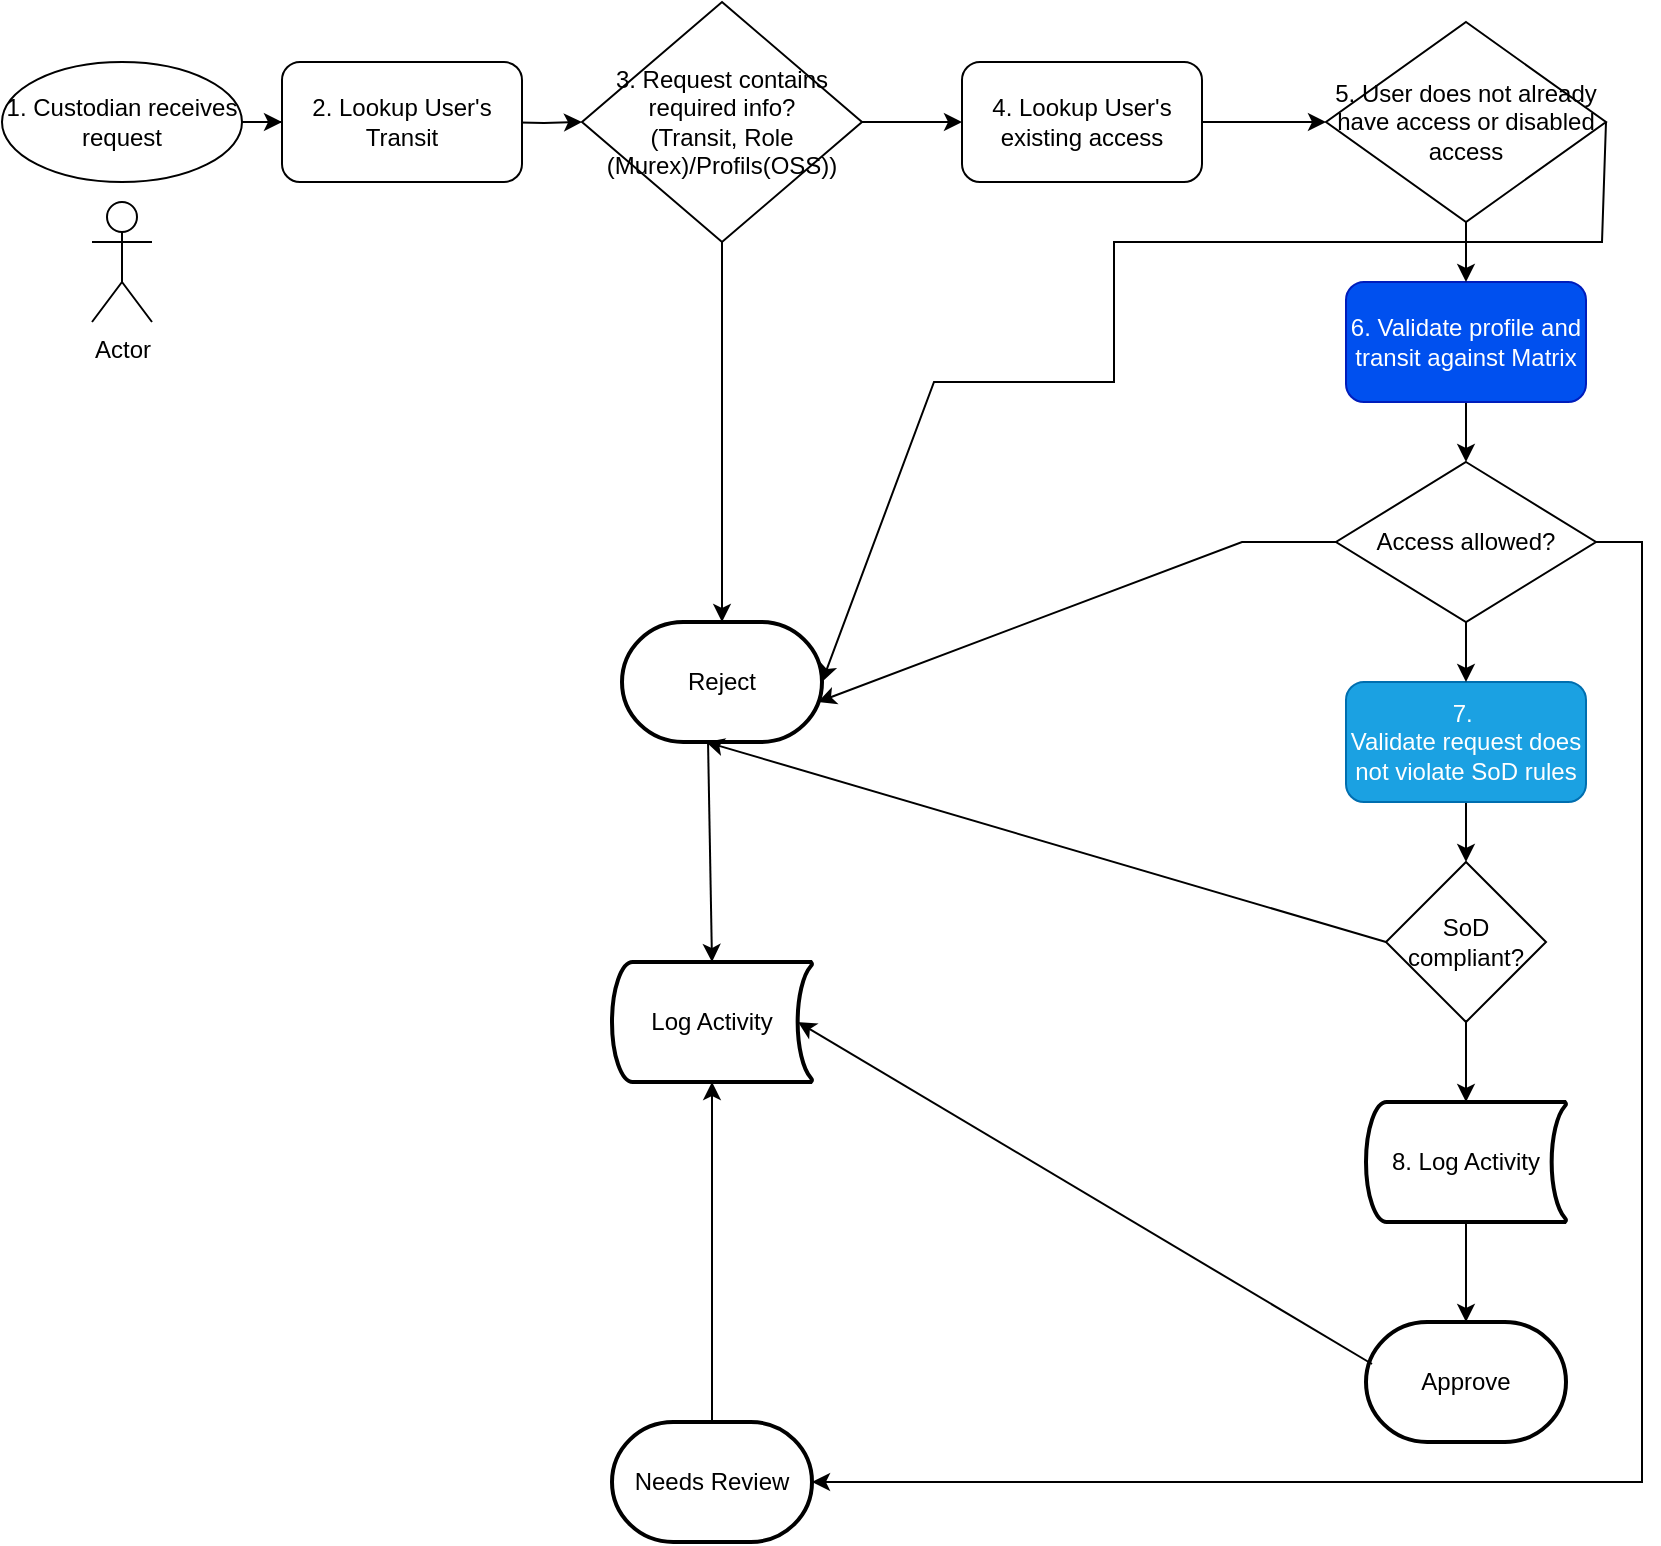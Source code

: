 <mxfile version="28.1.2" pages="3">
  <diagram name="Page-1" id="SLu7DXVCthIox0x1R9XY">
    <mxGraphModel dx="1426" dy="802" grid="1" gridSize="10" guides="1" tooltips="1" connect="1" arrows="1" fold="1" page="1" pageScale="1" pageWidth="850" pageHeight="1100" math="0" shadow="0">
      <root>
        <mxCell id="0" />
        <mxCell id="1" parent="0" />
        <mxCell id="9U3W19fiR-UsPEiCzLRF-3" value="" style="edgeStyle=orthogonalEdgeStyle;rounded=0;orthogonalLoop=1;jettySize=auto;html=1;" parent="1" edge="1">
          <mxGeometry relative="1" as="geometry">
            <mxPoint x="130" y="110" as="sourcePoint" />
            <mxPoint x="190" y="110" as="targetPoint" />
          </mxGeometry>
        </mxCell>
        <mxCell id="QLk6kvNGUpyDc85TiMKw-9" value="" style="edgeStyle=orthogonalEdgeStyle;rounded=0;orthogonalLoop=1;jettySize=auto;html=1;" parent="1" source="9U3W19fiR-UsPEiCzLRF-8" target="QLk6kvNGUpyDc85TiMKw-7" edge="1">
          <mxGeometry relative="1" as="geometry" />
        </mxCell>
        <mxCell id="9U3W19fiR-UsPEiCzLRF-8" value="6. Validate profile and transit against Matrix" style="rounded=1;whiteSpace=wrap;html=1;fillColor=#0050ef;fontColor=#ffffff;strokeColor=#001DBC;" parent="1" vertex="1">
          <mxGeometry x="692" y="190" width="120" height="60" as="geometry" />
        </mxCell>
        <mxCell id="QLk6kvNGUpyDc85TiMKw-17" value="" style="edgeStyle=orthogonalEdgeStyle;rounded=0;orthogonalLoop=1;jettySize=auto;html=1;" parent="1" source="9U3W19fiR-UsPEiCzLRF-10" target="QLk6kvNGUpyDc85TiMKw-11" edge="1">
          <mxGeometry relative="1" as="geometry" />
        </mxCell>
        <mxCell id="9U3W19fiR-UsPEiCzLRF-10" value="7.&amp;nbsp;&lt;div&gt;Validate request does not violate SoD rules&lt;/div&gt;" style="rounded=1;whiteSpace=wrap;html=1;fillColor=#1ba1e2;fontColor=#ffffff;strokeColor=#006EAF;" parent="1" vertex="1">
          <mxGeometry x="692" y="390" width="120" height="60" as="geometry" />
        </mxCell>
        <mxCell id="qO1o0pPvWQCzSCbj-b3q-14" value="" style="edgeStyle=orthogonalEdgeStyle;rounded=0;orthogonalLoop=1;jettySize=auto;html=1;" edge="1" parent="1" source="QLk6kvNGUpyDc85TiMKw-1" target="qO1o0pPvWQCzSCbj-b3q-13">
          <mxGeometry relative="1" as="geometry" />
        </mxCell>
        <mxCell id="QLk6kvNGUpyDc85TiMKw-1" value="1. Custodian receives request" style="ellipse;whiteSpace=wrap;html=1;" parent="1" vertex="1">
          <mxGeometry x="20" y="80" width="120" height="60" as="geometry" />
        </mxCell>
        <mxCell id="QLk6kvNGUpyDc85TiMKw-4" value="" style="edgeStyle=orthogonalEdgeStyle;rounded=0;orthogonalLoop=1;jettySize=auto;html=1;" parent="1" target="QLk6kvNGUpyDc85TiMKw-3" edge="1">
          <mxGeometry relative="1" as="geometry">
            <mxPoint x="270" y="110" as="sourcePoint" />
          </mxGeometry>
        </mxCell>
        <mxCell id="QLk6kvNGUpyDc85TiMKw-6" value="" style="edgeStyle=orthogonalEdgeStyle;rounded=0;orthogonalLoop=1;jettySize=auto;html=1;" parent="1" source="qO1o0pPvWQCzSCbj-b3q-15" target="QLk6kvNGUpyDc85TiMKw-5" edge="1">
          <mxGeometry relative="1" as="geometry" />
        </mxCell>
        <mxCell id="QLk6kvNGUpyDc85TiMKw-3" value="&lt;div&gt;3. Request contains required info?&lt;/div&gt;&lt;div&gt;(Transit, Role (Murex)/Profils(OSS))&lt;/div&gt;" style="rhombus;whiteSpace=wrap;html=1;" parent="1" vertex="1">
          <mxGeometry x="310" y="50" width="140" height="120" as="geometry" />
        </mxCell>
        <mxCell id="QLk6kvNGUpyDc85TiMKw-8" value="" style="edgeStyle=orthogonalEdgeStyle;rounded=0;orthogonalLoop=1;jettySize=auto;html=1;" parent="1" source="QLk6kvNGUpyDc85TiMKw-5" target="9U3W19fiR-UsPEiCzLRF-8" edge="1">
          <mxGeometry relative="1" as="geometry" />
        </mxCell>
        <mxCell id="QLk6kvNGUpyDc85TiMKw-5" value="&lt;div&gt;5. User does not already have access or disabled access&lt;/div&gt;" style="rhombus;whiteSpace=wrap;html=1;" parent="1" vertex="1">
          <mxGeometry x="682" y="60" width="140" height="100" as="geometry" />
        </mxCell>
        <mxCell id="QLk6kvNGUpyDc85TiMKw-10" value="" style="edgeStyle=orthogonalEdgeStyle;rounded=0;orthogonalLoop=1;jettySize=auto;html=1;" parent="1" source="QLk6kvNGUpyDc85TiMKw-7" target="9U3W19fiR-UsPEiCzLRF-10" edge="1">
          <mxGeometry relative="1" as="geometry" />
        </mxCell>
        <mxCell id="QLk6kvNGUpyDc85TiMKw-7" value="Access allowed?" style="rhombus;whiteSpace=wrap;html=1;" parent="1" vertex="1">
          <mxGeometry x="687" y="280" width="130" height="80" as="geometry" />
        </mxCell>
        <mxCell id="qO1o0pPvWQCzSCbj-b3q-2" value="" style="edgeStyle=orthogonalEdgeStyle;rounded=0;orthogonalLoop=1;jettySize=auto;html=1;" edge="1" parent="1" source="QLk6kvNGUpyDc85TiMKw-11" target="_ej89qJS1zoX2ZwEoIMe-3">
          <mxGeometry relative="1" as="geometry">
            <Array as="points">
              <mxPoint x="752" y="640" />
            </Array>
          </mxGeometry>
        </mxCell>
        <mxCell id="QLk6kvNGUpyDc85TiMKw-11" value="SoD compliant?" style="rhombus;whiteSpace=wrap;html=1;" parent="1" vertex="1">
          <mxGeometry x="712" y="480" width="80" height="80" as="geometry" />
        </mxCell>
        <mxCell id="QLk6kvNGUpyDc85TiMKw-15" value="Actor" style="shape=umlActor;verticalLabelPosition=bottom;verticalAlign=top;html=1;outlineConnect=0;" parent="1" vertex="1">
          <mxGeometry x="65" y="150" width="30" height="60" as="geometry" />
        </mxCell>
        <mxCell id="qO1o0pPvWQCzSCbj-b3q-3" value="" style="edgeStyle=orthogonalEdgeStyle;rounded=0;orthogonalLoop=1;jettySize=auto;html=1;" edge="1" parent="1" source="_ej89qJS1zoX2ZwEoIMe-3" target="_ej89qJS1zoX2ZwEoIMe-4">
          <mxGeometry relative="1" as="geometry" />
        </mxCell>
        <mxCell id="_ej89qJS1zoX2ZwEoIMe-3" value="8. Log Activity" style="strokeWidth=2;html=1;shape=mxgraph.flowchart.stored_data;whiteSpace=wrap;" vertex="1" parent="1">
          <mxGeometry x="702" y="600" width="100" height="60" as="geometry" />
        </mxCell>
        <mxCell id="_ej89qJS1zoX2ZwEoIMe-4" value="Approve" style="strokeWidth=2;html=1;shape=mxgraph.flowchart.terminator;whiteSpace=wrap;" vertex="1" parent="1">
          <mxGeometry x="702" y="710" width="100" height="60" as="geometry" />
        </mxCell>
        <mxCell id="qO1o0pPvWQCzSCbj-b3q-4" value="Log Activity" style="strokeWidth=2;html=1;shape=mxgraph.flowchart.stored_data;whiteSpace=wrap;" vertex="1" parent="1">
          <mxGeometry x="325" y="530" width="100" height="60" as="geometry" />
        </mxCell>
        <mxCell id="qO1o0pPvWQCzSCbj-b3q-9" value="" style="endArrow=classic;html=1;rounded=0;exitX=1;exitY=0.5;exitDx=0;exitDy=0;entryX=1;entryY=0.5;entryDx=0;entryDy=0;entryPerimeter=0;" edge="1" parent="1" source="QLk6kvNGUpyDc85TiMKw-5" target="qO1o0pPvWQCzSCbj-b3q-5">
          <mxGeometry width="50" height="50" relative="1" as="geometry">
            <mxPoint x="576" y="160" as="sourcePoint" />
            <mxPoint x="486" y="380" as="targetPoint" />
            <Array as="points">
              <mxPoint x="820" y="170" />
              <mxPoint x="576" y="170" />
              <mxPoint x="576" y="240" />
              <mxPoint x="486" y="240" />
            </Array>
          </mxGeometry>
        </mxCell>
        <mxCell id="qO1o0pPvWQCzSCbj-b3q-11" value="" style="endArrow=classic;html=1;rounded=0;exitX=0;exitY=0.5;exitDx=0;exitDy=0;entryX=0.98;entryY=0.667;entryDx=0;entryDy=0;entryPerimeter=0;" edge="1" parent="1" source="QLk6kvNGUpyDc85TiMKw-7" target="qO1o0pPvWQCzSCbj-b3q-5">
          <mxGeometry width="50" height="50" relative="1" as="geometry">
            <mxPoint x="630" y="240" as="sourcePoint" />
            <mxPoint x="680" y="190" as="targetPoint" />
            <Array as="points">
              <mxPoint x="640" y="320" />
            </Array>
          </mxGeometry>
        </mxCell>
        <mxCell id="qO1o0pPvWQCzSCbj-b3q-13" value="2. Lookup User&#39;s Transit" style="rounded=1;whiteSpace=wrap;html=1;" vertex="1" parent="1">
          <mxGeometry x="160" y="80" width="120" height="60" as="geometry" />
        </mxCell>
        <mxCell id="qO1o0pPvWQCzSCbj-b3q-16" value="" style="edgeStyle=orthogonalEdgeStyle;rounded=0;orthogonalLoop=1;jettySize=auto;html=1;" edge="1" parent="1" source="QLk6kvNGUpyDc85TiMKw-3" target="qO1o0pPvWQCzSCbj-b3q-15">
          <mxGeometry relative="1" as="geometry">
            <mxPoint x="450" y="110" as="sourcePoint" />
            <mxPoint x="682" y="110" as="targetPoint" />
          </mxGeometry>
        </mxCell>
        <mxCell id="qO1o0pPvWQCzSCbj-b3q-15" value="4. Lookup User&#39;s existing access" style="rounded=1;whiteSpace=wrap;html=1;" vertex="1" parent="1">
          <mxGeometry x="500" y="80" width="120" height="60" as="geometry" />
        </mxCell>
        <mxCell id="1o_zKX_MO_ac6jL-dV2j-2" value="Needs Review" style="strokeWidth=2;html=1;shape=mxgraph.flowchart.terminator;whiteSpace=wrap;" vertex="1" parent="1">
          <mxGeometry x="325" y="760" width="100" height="60" as="geometry" />
        </mxCell>
        <mxCell id="1o_zKX_MO_ac6jL-dV2j-4" value="" style="endArrow=classic;html=1;rounded=0;exitX=1;exitY=0.5;exitDx=0;exitDy=0;entryX=1;entryY=0.5;entryDx=0;entryDy=0;entryPerimeter=0;" edge="1" parent="1" source="QLk6kvNGUpyDc85TiMKw-7" target="1o_zKX_MO_ac6jL-dV2j-2">
          <mxGeometry width="50" height="50" relative="1" as="geometry">
            <mxPoint x="550" y="470" as="sourcePoint" />
            <mxPoint x="528" y="790" as="targetPoint" />
            <Array as="points">
              <mxPoint x="840" y="320" />
              <mxPoint x="840" y="790" />
            </Array>
          </mxGeometry>
        </mxCell>
        <mxCell id="qO1o0pPvWQCzSCbj-b3q-5" value="&lt;div&gt;Reject&lt;/div&gt;" style="strokeWidth=2;html=1;shape=mxgraph.flowchart.terminator;whiteSpace=wrap;" vertex="1" parent="1">
          <mxGeometry x="330" y="360" width="100" height="60" as="geometry" />
        </mxCell>
        <mxCell id="1o_zKX_MO_ac6jL-dV2j-7" value="" style="endArrow=classic;html=1;rounded=0;exitX=0.5;exitY=1;exitDx=0;exitDy=0;" edge="1" parent="1" source="QLk6kvNGUpyDc85TiMKw-3" target="qO1o0pPvWQCzSCbj-b3q-5">
          <mxGeometry width="50" height="50" relative="1" as="geometry">
            <mxPoint x="550" y="490" as="sourcePoint" />
            <mxPoint x="600" y="440" as="targetPoint" />
            <Array as="points" />
          </mxGeometry>
        </mxCell>
        <mxCell id="1o_zKX_MO_ac6jL-dV2j-8" value="" style="endArrow=classic;html=1;rounded=0;exitX=0;exitY=0.5;exitDx=0;exitDy=0;entryX=0.42;entryY=1;entryDx=0;entryDy=0;entryPerimeter=0;" edge="1" parent="1" source="QLk6kvNGUpyDc85TiMKw-11" target="qO1o0pPvWQCzSCbj-b3q-5">
          <mxGeometry width="50" height="50" relative="1" as="geometry">
            <mxPoint x="550" y="490" as="sourcePoint" />
            <mxPoint x="600" y="440" as="targetPoint" />
          </mxGeometry>
        </mxCell>
        <mxCell id="1o_zKX_MO_ac6jL-dV2j-9" value="" style="endArrow=classic;html=1;rounded=0;exitX=0.43;exitY=0.983;exitDx=0;exitDy=0;exitPerimeter=0;entryX=0.5;entryY=0;entryDx=0;entryDy=0;entryPerimeter=0;" edge="1" parent="1" source="qO1o0pPvWQCzSCbj-b3q-5" target="qO1o0pPvWQCzSCbj-b3q-4">
          <mxGeometry width="50" height="50" relative="1" as="geometry">
            <mxPoint x="550" y="490" as="sourcePoint" />
            <mxPoint x="600" y="440" as="targetPoint" />
          </mxGeometry>
        </mxCell>
        <mxCell id="1o_zKX_MO_ac6jL-dV2j-10" value="" style="endArrow=classic;html=1;rounded=0;exitX=0.5;exitY=0;exitDx=0;exitDy=0;exitPerimeter=0;entryX=0.5;entryY=1;entryDx=0;entryDy=0;entryPerimeter=0;" edge="1" parent="1" source="1o_zKX_MO_ac6jL-dV2j-2" target="qO1o0pPvWQCzSCbj-b3q-4">
          <mxGeometry width="50" height="50" relative="1" as="geometry">
            <mxPoint x="540" y="520" as="sourcePoint" />
            <mxPoint x="600" y="440" as="targetPoint" />
          </mxGeometry>
        </mxCell>
        <mxCell id="1o_zKX_MO_ac6jL-dV2j-11" value="" style="endArrow=classic;html=1;rounded=0;exitX=0.03;exitY=0.35;exitDx=0;exitDy=0;exitPerimeter=0;entryX=0.93;entryY=0.5;entryDx=0;entryDy=0;entryPerimeter=0;" edge="1" parent="1" source="_ej89qJS1zoX2ZwEoIMe-4" target="qO1o0pPvWQCzSCbj-b3q-4">
          <mxGeometry width="50" height="50" relative="1" as="geometry">
            <mxPoint x="550" y="490" as="sourcePoint" />
            <mxPoint x="600" y="440" as="targetPoint" />
          </mxGeometry>
        </mxCell>
      </root>
    </mxGraphModel>
  </diagram>
  <diagram id="JQJtrtzLH4kyBFDLfcLH" name="Page-2">
    <mxGraphModel dx="1426" dy="802" grid="1" gridSize="10" guides="1" tooltips="1" connect="1" arrows="1" fold="1" page="1" pageScale="1" pageWidth="850" pageHeight="1100" math="0" shadow="0">
      <root>
        <mxCell id="0" />
        <mxCell id="1" parent="0" />
      </root>
    </mxGraphModel>
  </diagram>
  <diagram id="uh4f2c5DlTu-AB6Bqlpe" name="Page-3">
    <mxGraphModel grid="1" page="1" gridSize="10" guides="1" tooltips="1" connect="1" arrows="1" fold="1" pageScale="1" pageWidth="850" pageHeight="1100" math="0" shadow="0">
      <root>
        <mxCell id="0" />
        <mxCell id="1" parent="0" />
        <mxCell id="0F7NTiPgnS7VSmyrqQKM-1" value="&lt;div&gt;Validate request does not violate SoD rules&lt;/div&gt;" style="rounded=1;whiteSpace=wrap;html=1;" vertex="1" parent="1">
          <mxGeometry x="70" y="70" width="120" height="60" as="geometry" />
        </mxCell>
      </root>
    </mxGraphModel>
  </diagram>
</mxfile>
